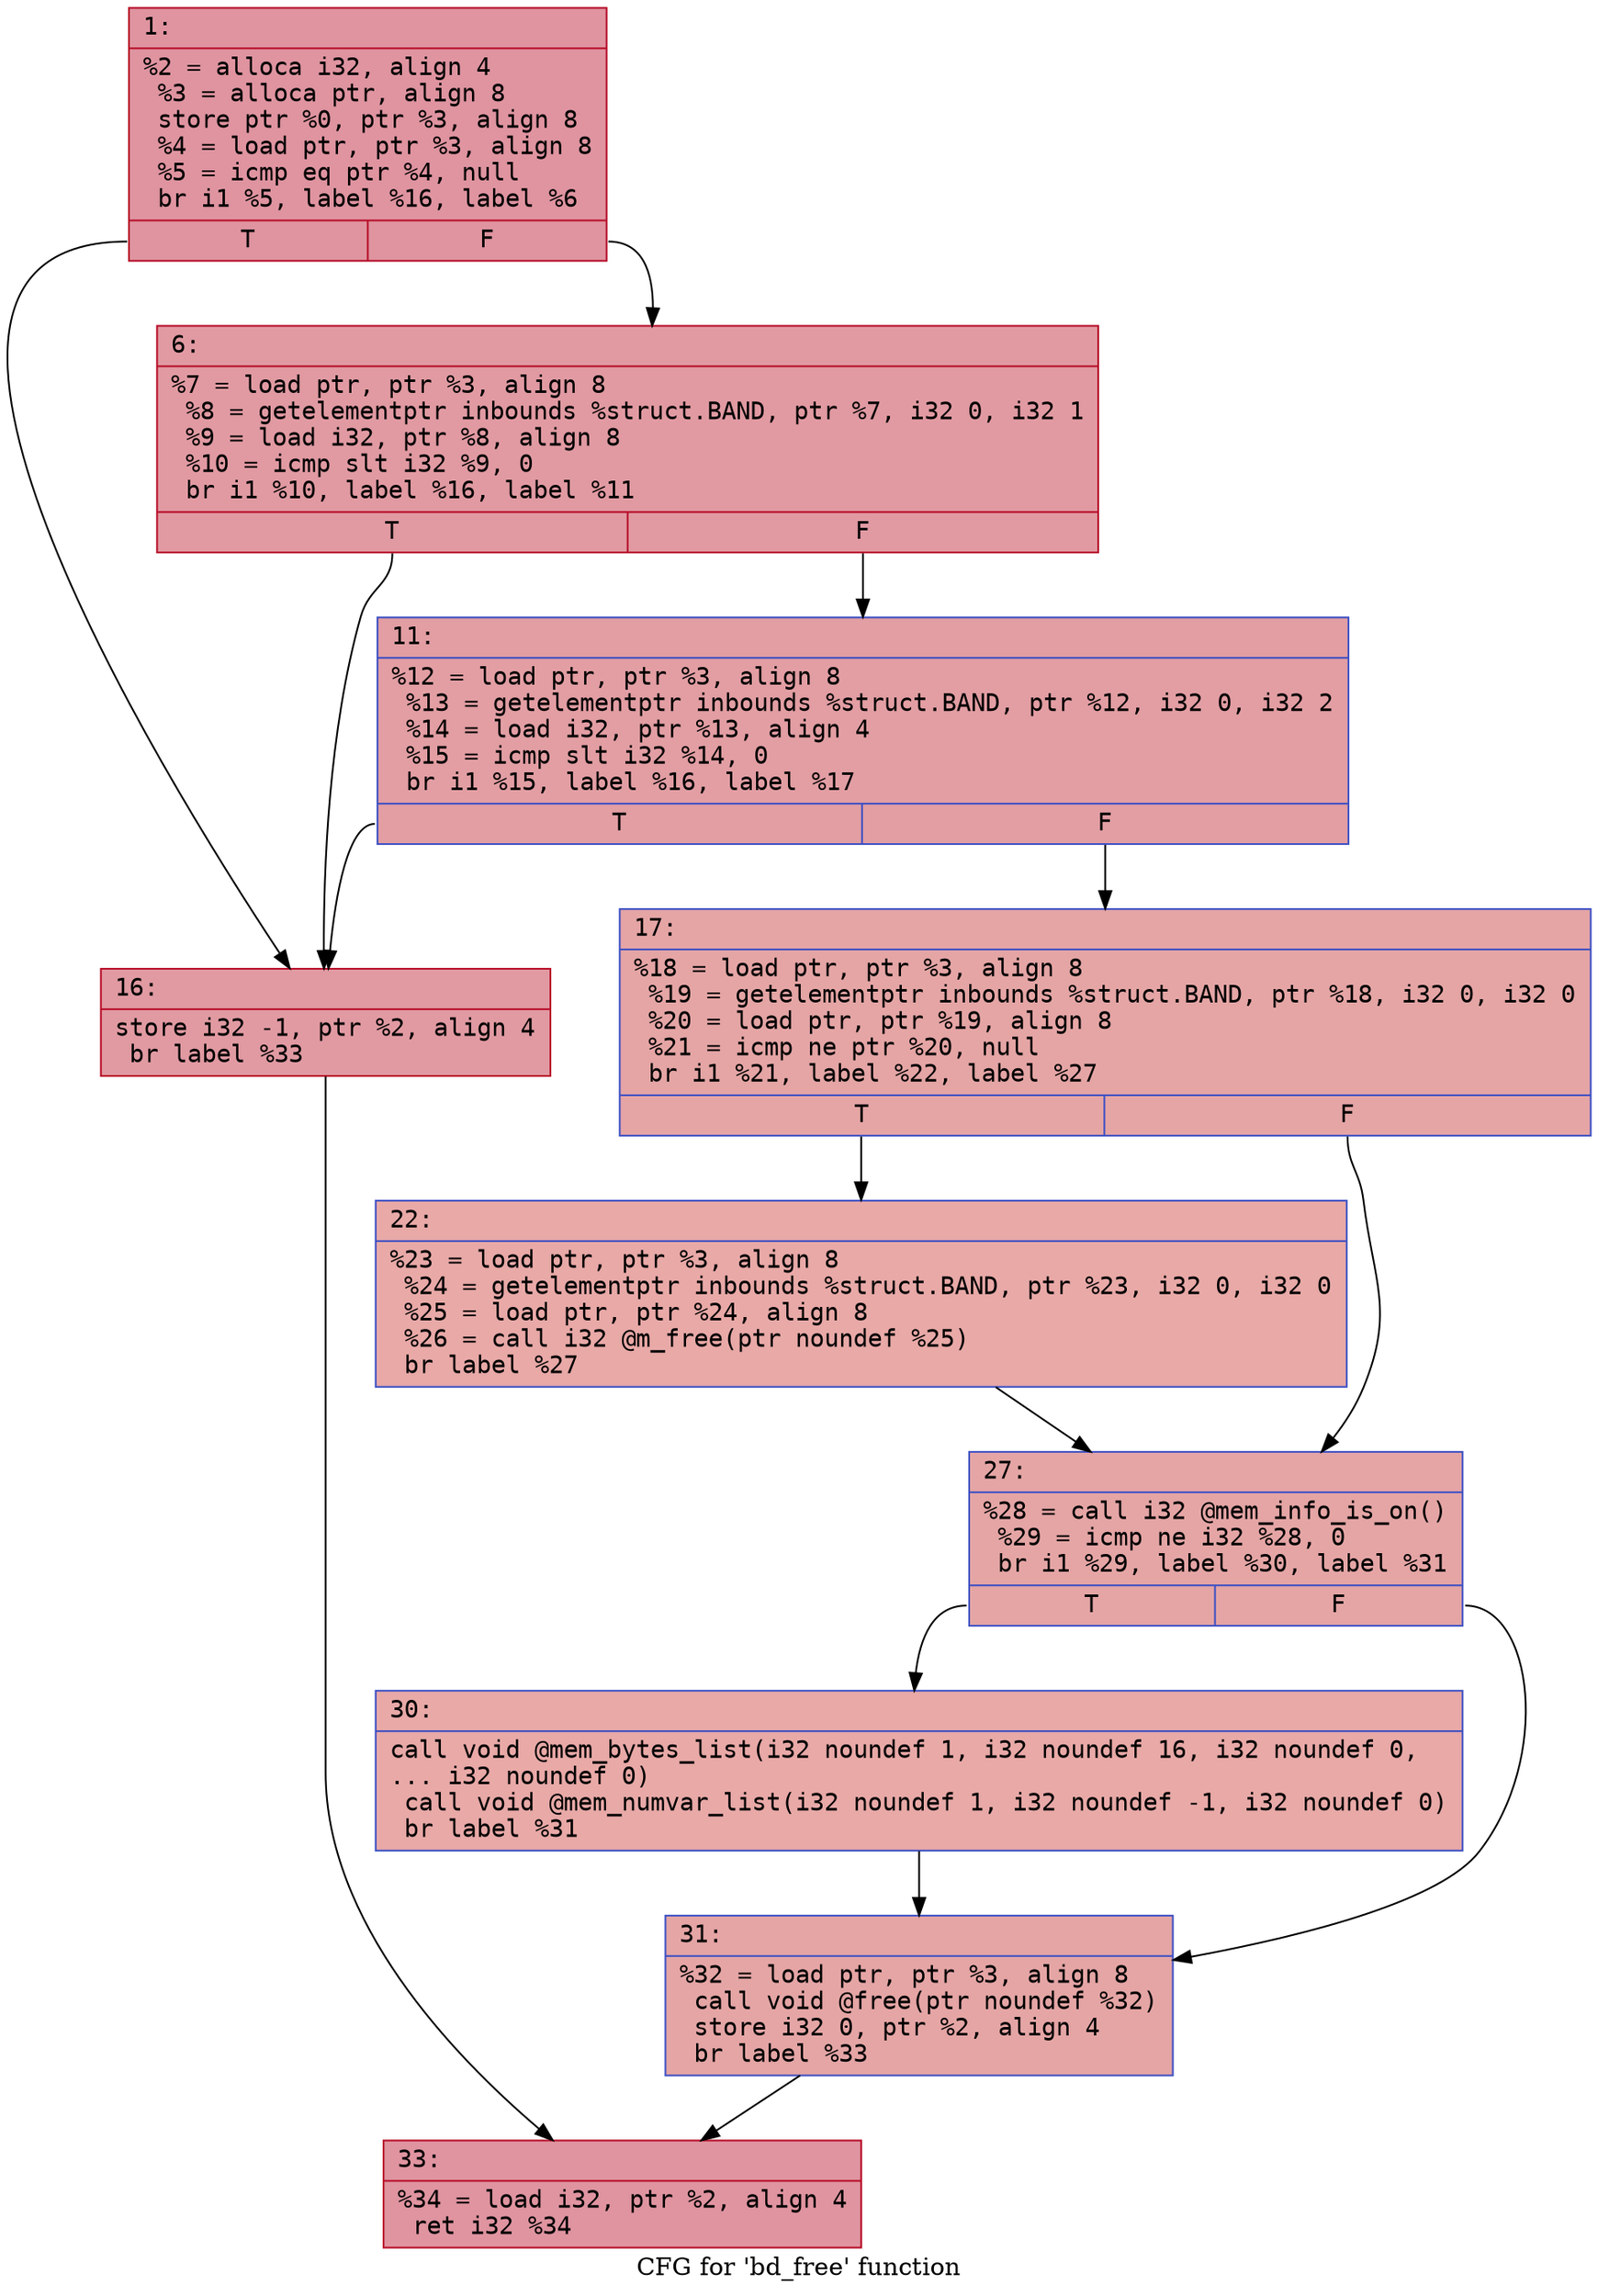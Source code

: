 digraph "CFG for 'bd_free' function" {
	label="CFG for 'bd_free' function";

	Node0x600003156760 [shape=record,color="#b70d28ff", style=filled, fillcolor="#b70d2870" fontname="Courier",label="{1:\l|  %2 = alloca i32, align 4\l  %3 = alloca ptr, align 8\l  store ptr %0, ptr %3, align 8\l  %4 = load ptr, ptr %3, align 8\l  %5 = icmp eq ptr %4, null\l  br i1 %5, label %16, label %6\l|{<s0>T|<s1>F}}"];
	Node0x600003156760:s0 -> Node0x600003156850[tooltip="1 -> 16\nProbability 37.50%" ];
	Node0x600003156760:s1 -> Node0x6000031567b0[tooltip="1 -> 6\nProbability 62.50%" ];
	Node0x6000031567b0 [shape=record,color="#b70d28ff", style=filled, fillcolor="#bb1b2c70" fontname="Courier",label="{6:\l|  %7 = load ptr, ptr %3, align 8\l  %8 = getelementptr inbounds %struct.BAND, ptr %7, i32 0, i32 1\l  %9 = load i32, ptr %8, align 8\l  %10 = icmp slt i32 %9, 0\l  br i1 %10, label %16, label %11\l|{<s0>T|<s1>F}}"];
	Node0x6000031567b0:s0 -> Node0x600003156850[tooltip="6 -> 16\nProbability 37.50%" ];
	Node0x6000031567b0:s1 -> Node0x600003156800[tooltip="6 -> 11\nProbability 62.50%" ];
	Node0x600003156800 [shape=record,color="#3d50c3ff", style=filled, fillcolor="#be242e70" fontname="Courier",label="{11:\l|  %12 = load ptr, ptr %3, align 8\l  %13 = getelementptr inbounds %struct.BAND, ptr %12, i32 0, i32 2\l  %14 = load i32, ptr %13, align 4\l  %15 = icmp slt i32 %14, 0\l  br i1 %15, label %16, label %17\l|{<s0>T|<s1>F}}"];
	Node0x600003156800:s0 -> Node0x600003156850[tooltip="11 -> 16\nProbability 37.50%" ];
	Node0x600003156800:s1 -> Node0x6000031568a0[tooltip="11 -> 17\nProbability 62.50%" ];
	Node0x600003156850 [shape=record,color="#b70d28ff", style=filled, fillcolor="#bb1b2c70" fontname="Courier",label="{16:\l|  store i32 -1, ptr %2, align 4\l  br label %33\l}"];
	Node0x600003156850 -> Node0x600003156a30[tooltip="16 -> 33\nProbability 100.00%" ];
	Node0x6000031568a0 [shape=record,color="#3d50c3ff", style=filled, fillcolor="#c5333470" fontname="Courier",label="{17:\l|  %18 = load ptr, ptr %3, align 8\l  %19 = getelementptr inbounds %struct.BAND, ptr %18, i32 0, i32 0\l  %20 = load ptr, ptr %19, align 8\l  %21 = icmp ne ptr %20, null\l  br i1 %21, label %22, label %27\l|{<s0>T|<s1>F}}"];
	Node0x6000031568a0:s0 -> Node0x6000031568f0[tooltip="17 -> 22\nProbability 62.50%" ];
	Node0x6000031568a0:s1 -> Node0x600003156940[tooltip="17 -> 27\nProbability 37.50%" ];
	Node0x6000031568f0 [shape=record,color="#3d50c3ff", style=filled, fillcolor="#ca3b3770" fontname="Courier",label="{22:\l|  %23 = load ptr, ptr %3, align 8\l  %24 = getelementptr inbounds %struct.BAND, ptr %23, i32 0, i32 0\l  %25 = load ptr, ptr %24, align 8\l  %26 = call i32 @m_free(ptr noundef %25)\l  br label %27\l}"];
	Node0x6000031568f0 -> Node0x600003156940[tooltip="22 -> 27\nProbability 100.00%" ];
	Node0x600003156940 [shape=record,color="#3d50c3ff", style=filled, fillcolor="#c5333470" fontname="Courier",label="{27:\l|  %28 = call i32 @mem_info_is_on()\l  %29 = icmp ne i32 %28, 0\l  br i1 %29, label %30, label %31\l|{<s0>T|<s1>F}}"];
	Node0x600003156940:s0 -> Node0x600003156990[tooltip="27 -> 30\nProbability 62.50%" ];
	Node0x600003156940:s1 -> Node0x6000031569e0[tooltip="27 -> 31\nProbability 37.50%" ];
	Node0x600003156990 [shape=record,color="#3d50c3ff", style=filled, fillcolor="#ca3b3770" fontname="Courier",label="{30:\l|  call void @mem_bytes_list(i32 noundef 1, i32 noundef 16, i32 noundef 0,\l... i32 noundef 0)\l  call void @mem_numvar_list(i32 noundef 1, i32 noundef -1, i32 noundef 0)\l  br label %31\l}"];
	Node0x600003156990 -> Node0x6000031569e0[tooltip="30 -> 31\nProbability 100.00%" ];
	Node0x6000031569e0 [shape=record,color="#3d50c3ff", style=filled, fillcolor="#c5333470" fontname="Courier",label="{31:\l|  %32 = load ptr, ptr %3, align 8\l  call void @free(ptr noundef %32)\l  store i32 0, ptr %2, align 4\l  br label %33\l}"];
	Node0x6000031569e0 -> Node0x600003156a30[tooltip="31 -> 33\nProbability 100.00%" ];
	Node0x600003156a30 [shape=record,color="#b70d28ff", style=filled, fillcolor="#b70d2870" fontname="Courier",label="{33:\l|  %34 = load i32, ptr %2, align 4\l  ret i32 %34\l}"];
}
